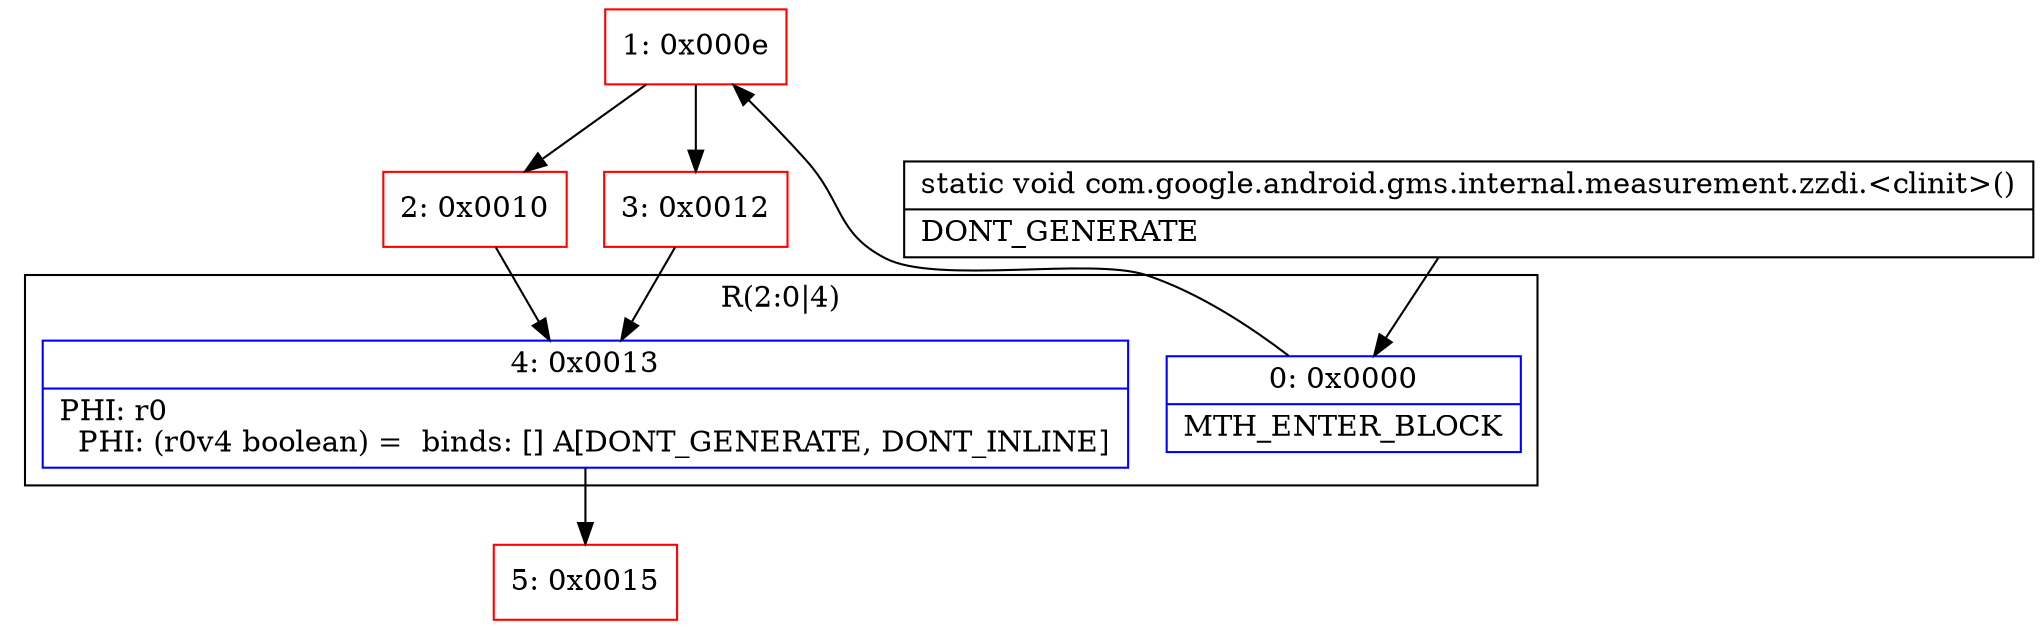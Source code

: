 digraph "CFG forcom.google.android.gms.internal.measurement.zzdi.\<clinit\>()V" {
subgraph cluster_Region_843434717 {
label = "R(2:0|4)";
node [shape=record,color=blue];
Node_0 [shape=record,label="{0\:\ 0x0000|MTH_ENTER_BLOCK\l}"];
Node_4 [shape=record,label="{4\:\ 0x0013|PHI: r0 \l  PHI: (r0v4 boolean) =  binds: [] A[DONT_GENERATE, DONT_INLINE]\l}"];
}
Node_1 [shape=record,color=red,label="{1\:\ 0x000e}"];
Node_2 [shape=record,color=red,label="{2\:\ 0x0010}"];
Node_3 [shape=record,color=red,label="{3\:\ 0x0012}"];
Node_5 [shape=record,color=red,label="{5\:\ 0x0015}"];
MethodNode[shape=record,label="{static void com.google.android.gms.internal.measurement.zzdi.\<clinit\>()  | DONT_GENERATE\l}"];
MethodNode -> Node_0;
Node_0 -> Node_1;
Node_4 -> Node_5;
Node_1 -> Node_2;
Node_1 -> Node_3;
Node_2 -> Node_4;
Node_3 -> Node_4;
}

